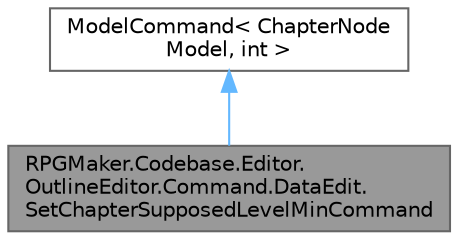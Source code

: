 digraph "RPGMaker.Codebase.Editor.OutlineEditor.Command.DataEdit.SetChapterSupposedLevelMinCommand"
{
 // LATEX_PDF_SIZE
  bgcolor="transparent";
  edge [fontname=Helvetica,fontsize=10,labelfontname=Helvetica,labelfontsize=10];
  node [fontname=Helvetica,fontsize=10,shape=box,height=0.2,width=0.4];
  Node1 [id="Node000001",label="RPGMaker.Codebase.Editor.\lOutlineEditor.Command.DataEdit.\lSetChapterSupposedLevelMinCommand",height=0.2,width=0.4,color="gray40", fillcolor="grey60", style="filled", fontcolor="black",tooltip="😁 設定章想定レベル最小命令"];
  Node2 -> Node1 [id="edge1_Node000001_Node000002",dir="back",color="steelblue1",style="solid",tooltip=" "];
  Node2 [id="Node000002",label="ModelCommand\< ChapterNode\lModel, int \>",height=0.2,width=0.4,color="gray40", fillcolor="white", style="filled",tooltip=" "];
}
